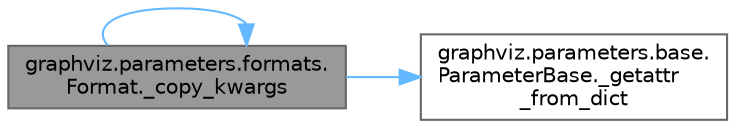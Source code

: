 digraph "graphviz.parameters.formats.Format._copy_kwargs"
{
 // LATEX_PDF_SIZE
  bgcolor="transparent";
  edge [fontname=Helvetica,fontsize=10,labelfontname=Helvetica,labelfontsize=10];
  node [fontname=Helvetica,fontsize=10,shape=box,height=0.2,width=0.4];
  rankdir="LR";
  Node1 [id="Node000001",label="graphviz.parameters.formats.\lFormat._copy_kwargs",height=0.2,width=0.4,color="gray40", fillcolor="grey60", style="filled", fontcolor="black",tooltip=" "];
  Node1 -> Node1 [id="edge1_Node000001_Node000001",color="steelblue1",style="solid",tooltip=" "];
  Node1 -> Node2 [id="edge2_Node000001_Node000002",color="steelblue1",style="solid",tooltip=" "];
  Node2 [id="Node000002",label="graphviz.parameters.base.\lParameterBase._getattr\l_from_dict",height=0.2,width=0.4,color="grey40", fillcolor="white", style="filled",URL="$classgraphviz_1_1parameters_1_1base_1_1_parameter_base.html#a10bcabcade1fcfeba6e6386a9baed1a1",tooltip=" "];
}
